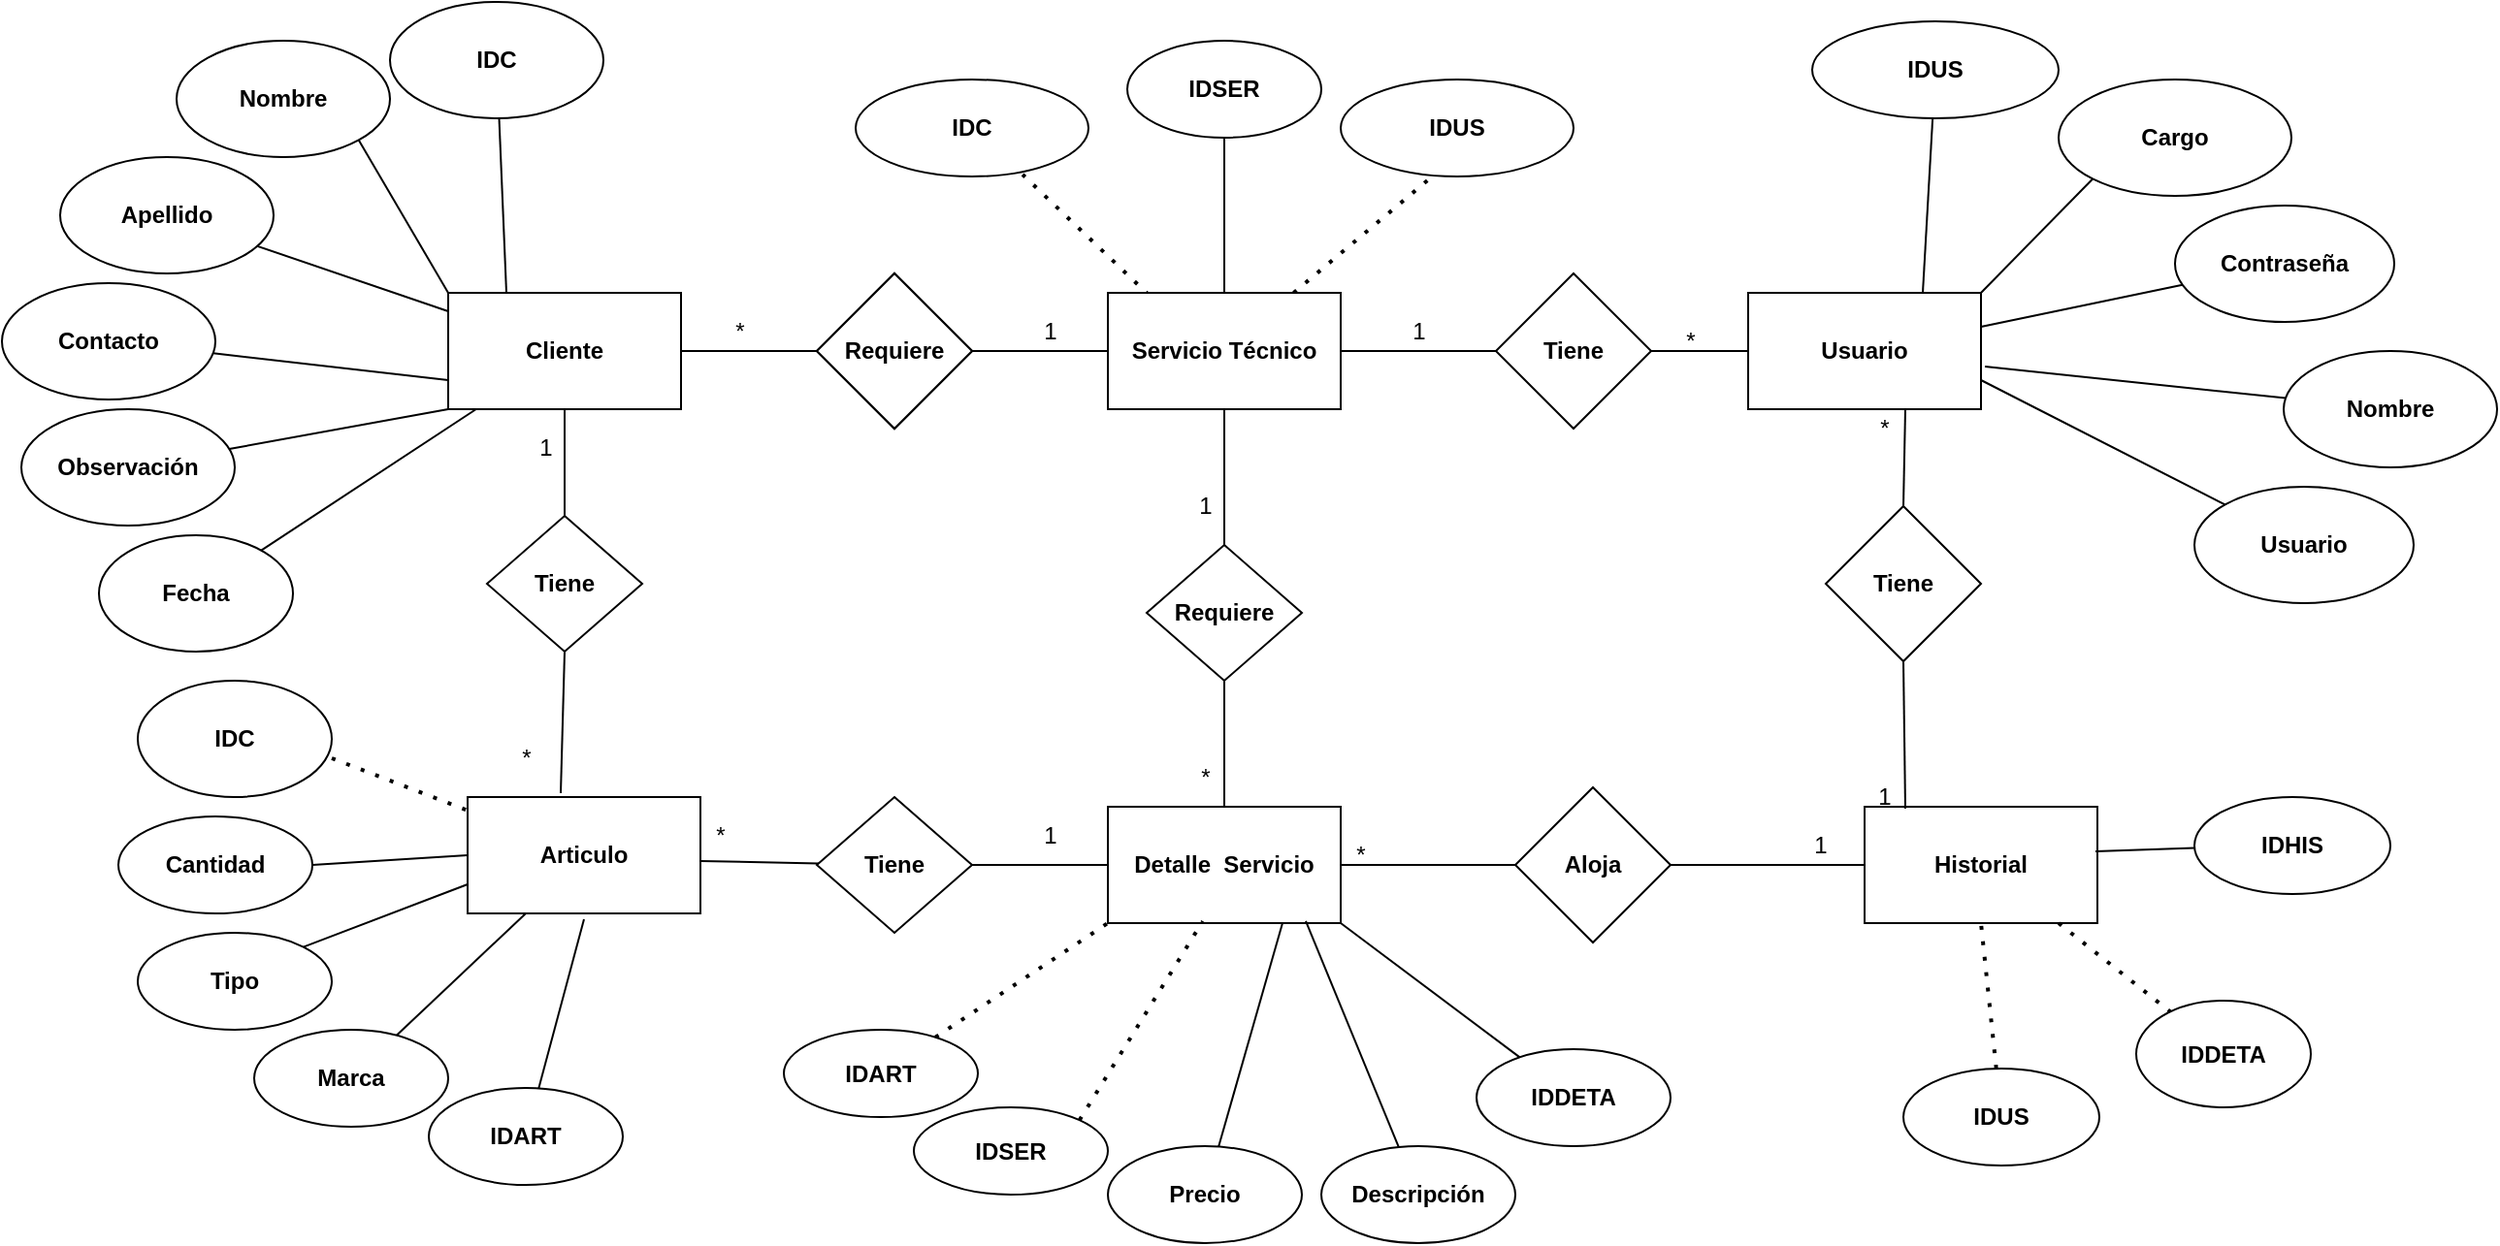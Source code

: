 <mxfile version="14.8.0" type="device"><diagram id="C5RBs43oDa-KdzZeNtuy" name="Page-1"><mxGraphModel dx="1342" dy="614" grid="1" gridSize="10" guides="1" tooltips="1" connect="1" arrows="1" fold="1" page="1" pageScale="1" pageWidth="827" pageHeight="1169" math="0" shadow="0"><root><mxCell id="WIyWlLk6GJQsqaUBKTNV-0"/><mxCell id="WIyWlLk6GJQsqaUBKTNV-1" parent="WIyWlLk6GJQsqaUBKTNV-0"/><mxCell id="Lwi3ymuJ49g7EIlyLAT9-0" value="Cliente" style="rounded=0;whiteSpace=wrap;html=1;" parent="WIyWlLk6GJQsqaUBKTNV-1" vertex="1"><mxGeometry x="240" y="180" width="120" height="60" as="geometry"/></mxCell><mxCell id="Lwi3ymuJ49g7EIlyLAT9-7" value="" style="endArrow=none;html=1;entryX=0.25;entryY=0;entryDx=0;entryDy=0;" parent="WIyWlLk6GJQsqaUBKTNV-1" source="V9y55X_DI5yOa3vr8MES-7" target="V9y55X_DI5yOa3vr8MES-12" edge="1"><mxGeometry width="50" height="50" relative="1" as="geometry"><mxPoint x="233.891" y="101.213" as="sourcePoint"/><mxPoint x="340" y="100" as="targetPoint"/></mxGeometry></mxCell><mxCell id="Lwi3ymuJ49g7EIlyLAT9-8" value="" style="endArrow=none;html=1;entryX=1;entryY=1;entryDx=0;entryDy=0;exitX=0;exitY=0;exitDx=0;exitDy=0;" parent="WIyWlLk6GJQsqaUBKTNV-1" source="V9y55X_DI5yOa3vr8MES-12" target="V9y55X_DI5yOa3vr8MES-8" edge="1"><mxGeometry width="50" height="50" relative="1" as="geometry"><mxPoint x="180" y="230" as="sourcePoint"/><mxPoint x="173.891" y="161.213" as="targetPoint"/></mxGeometry></mxCell><mxCell id="Lwi3ymuJ49g7EIlyLAT9-10" value="" style="endArrow=none;html=1;" parent="WIyWlLk6GJQsqaUBKTNV-1" source="V9y55X_DI5yOa3vr8MES-9" target="Lwi3ymuJ49g7EIlyLAT9-0" edge="1"><mxGeometry width="50" height="50" relative="1" as="geometry"><mxPoint x="180" y="210" as="sourcePoint"/><mxPoint x="370" y="130" as="targetPoint"/></mxGeometry></mxCell><mxCell id="Lwi3ymuJ49g7EIlyLAT9-11" value="" style="endArrow=none;html=1;entryX=0;entryY=1;entryDx=0;entryDy=0;" parent="WIyWlLk6GJQsqaUBKTNV-1" source="V9y55X_DI5yOa3vr8MES-11" target="V9y55X_DI5yOa3vr8MES-12" edge="1"><mxGeometry width="50" height="50" relative="1" as="geometry"><mxPoint x="243.891" y="318.787" as="sourcePoint"/><mxPoint x="300" y="250" as="targetPoint"/></mxGeometry></mxCell><mxCell id="Lwi3ymuJ49g7EIlyLAT9-12" value="Requiere" style="rhombus;whiteSpace=wrap;html=1;" parent="WIyWlLk6GJQsqaUBKTNV-1" vertex="1"><mxGeometry x="430" y="170" width="80" height="80" as="geometry"/></mxCell><mxCell id="Lwi3ymuJ49g7EIlyLAT9-13" value="" style="endArrow=none;html=1;" parent="WIyWlLk6GJQsqaUBKTNV-1" source="Lwi3ymuJ49g7EIlyLAT9-0" edge="1"><mxGeometry width="50" height="50" relative="1" as="geometry"><mxPoint x="360" y="260" as="sourcePoint"/><mxPoint x="430.711" y="210" as="targetPoint"/></mxGeometry></mxCell><mxCell id="Lwi3ymuJ49g7EIlyLAT9-15" value="" style="endArrow=none;html=1;exitX=1;exitY=0.5;exitDx=0;exitDy=0;entryX=0;entryY=0.5;entryDx=0;entryDy=0;" parent="WIyWlLk6GJQsqaUBKTNV-1" source="Lwi3ymuJ49g7EIlyLAT9-12" edge="1"><mxGeometry width="50" height="50" relative="1" as="geometry"><mxPoint x="540" y="240" as="sourcePoint"/><mxPoint x="600" y="210" as="targetPoint"/></mxGeometry></mxCell><mxCell id="Lwi3ymuJ49g7EIlyLAT9-23" value="&lt;b&gt;Usuario&lt;/b&gt;" style="ellipse;whiteSpace=wrap;html=1;" parent="WIyWlLk6GJQsqaUBKTNV-1" vertex="1"><mxGeometry x="1140" y="280" width="113" height="60" as="geometry"/></mxCell><mxCell id="Lwi3ymuJ49g7EIlyLAT9-24" value="&lt;b&gt;Contraseña&lt;/b&gt;" style="ellipse;whiteSpace=wrap;html=1;" parent="WIyWlLk6GJQsqaUBKTNV-1" vertex="1"><mxGeometry x="1130" y="135" width="113" height="60" as="geometry"/></mxCell><mxCell id="Lwi3ymuJ49g7EIlyLAT9-28" value="" style="endArrow=none;html=1;exitX=1;exitY=0.75;exitDx=0;exitDy=0;" parent="WIyWlLk6GJQsqaUBKTNV-1" source="RcRcTsL39VxkTVRTur2M-31" target="Lwi3ymuJ49g7EIlyLAT9-23" edge="1"><mxGeometry width="50" height="50" relative="1" as="geometry"><mxPoint x="1040" y="230" as="sourcePoint"/><mxPoint x="788.5" y="160" as="targetPoint"/></mxGeometry></mxCell><mxCell id="Lwi3ymuJ49g7EIlyLAT9-30" value="" style="endArrow=none;html=1;" parent="WIyWlLk6GJQsqaUBKTNV-1" source="Lwi3ymuJ49g7EIlyLAT9-24" target="RcRcTsL39VxkTVRTur2M-31" edge="1"><mxGeometry width="50" height="50" relative="1" as="geometry"><mxPoint x="690" y="370" as="sourcePoint"/><mxPoint x="300" y="400" as="targetPoint"/></mxGeometry></mxCell><mxCell id="Lwi3ymuJ49g7EIlyLAT9-34" value="*" style="text;html=1;align=center;verticalAlign=middle;resizable=0;points=[];autosize=1;strokeColor=none;" parent="WIyWlLk6GJQsqaUBKTNV-1" vertex="1"><mxGeometry x="380" y="190" width="20" height="20" as="geometry"/></mxCell><mxCell id="RcRcTsL39VxkTVRTur2M-1" value="Servicio Técnico" style="rounded=0;whiteSpace=wrap;html=1;" parent="WIyWlLk6GJQsqaUBKTNV-1" vertex="1"><mxGeometry x="580" y="180" width="120" height="60" as="geometry"/></mxCell><mxCell id="RcRcTsL39VxkTVRTur2M-7" style="edgeStyle=orthogonalEdgeStyle;rounded=0;orthogonalLoop=1;jettySize=auto;html=1;exitX=0.5;exitY=1;exitDx=0;exitDy=0;" parent="WIyWlLk6GJQsqaUBKTNV-1" edge="1"><mxGeometry relative="1" as="geometry"><mxPoint x="610" y="410" as="sourcePoint"/><mxPoint x="610" y="410" as="targetPoint"/></mxGeometry></mxCell><mxCell id="RcRcTsL39VxkTVRTur2M-31" value="&lt;b&gt;Usuario&lt;/b&gt;" style="rounded=0;whiteSpace=wrap;html=1;" parent="WIyWlLk6GJQsqaUBKTNV-1" vertex="1"><mxGeometry x="910" y="180" width="120" height="60" as="geometry"/></mxCell><mxCell id="RcRcTsL39VxkTVRTur2M-33" value="&lt;b&gt;Tiene&lt;/b&gt;" style="rhombus;whiteSpace=wrap;html=1;" parent="WIyWlLk6GJQsqaUBKTNV-1" vertex="1"><mxGeometry x="780" y="170" width="80" height="80" as="geometry"/></mxCell><mxCell id="RcRcTsL39VxkTVRTur2M-34" value="" style="endArrow=none;html=1;exitX=0;exitY=0.5;exitDx=0;exitDy=0;entryX=1;entryY=0.5;entryDx=0;entryDy=0;" parent="WIyWlLk6GJQsqaUBKTNV-1" source="RcRcTsL39VxkTVRTur2M-31" target="RcRcTsL39VxkTVRTur2M-33" edge="1"><mxGeometry width="50" height="50" relative="1" as="geometry"><mxPoint x="920" y="220" as="sourcePoint"/><mxPoint x="870" y="220" as="targetPoint"/></mxGeometry></mxCell><mxCell id="RcRcTsL39VxkTVRTur2M-35" value="" style="endArrow=none;html=1;entryX=1;entryY=0.5;entryDx=0;entryDy=0;exitX=0;exitY=0.5;exitDx=0;exitDy=0;" parent="WIyWlLk6GJQsqaUBKTNV-1" source="RcRcTsL39VxkTVRTur2M-33" target="RcRcTsL39VxkTVRTur2M-1" edge="1"><mxGeometry width="50" height="50" relative="1" as="geometry"><mxPoint x="440" y="570" as="sourcePoint"/><mxPoint x="510.711" y="520" as="targetPoint"/></mxGeometry></mxCell><mxCell id="RcRcTsL39VxkTVRTur2M-44" value="&lt;b&gt;IDUS&lt;/b&gt;" style="ellipse;whiteSpace=wrap;html=1;" parent="WIyWlLk6GJQsqaUBKTNV-1" vertex="1"><mxGeometry x="943" y="40" width="127" height="50" as="geometry"/></mxCell><mxCell id="RcRcTsL39VxkTVRTur2M-45" value="" style="endArrow=none;html=1;entryX=0.75;entryY=0;entryDx=0;entryDy=0;" parent="WIyWlLk6GJQsqaUBKTNV-1" source="RcRcTsL39VxkTVRTur2M-44" target="RcRcTsL39VxkTVRTur2M-31" edge="1"><mxGeometry width="50" height="50" relative="1" as="geometry"><mxPoint x="220" y="460" as="sourcePoint"/><mxPoint x="270" y="410" as="targetPoint"/></mxGeometry></mxCell><mxCell id="6hd7PA3h90OS0wrw0Ood-13" value="&lt;b&gt;Nombre&lt;/b&gt;" style="ellipse;whiteSpace=wrap;html=1;" parent="WIyWlLk6GJQsqaUBKTNV-1" vertex="1"><mxGeometry x="1186" y="210" width="110" height="60" as="geometry"/></mxCell><mxCell id="6hd7PA3h90OS0wrw0Ood-15" value="" style="endArrow=none;html=1;entryX=1.017;entryY=0.633;entryDx=0;entryDy=0;entryPerimeter=0;" parent="WIyWlLk6GJQsqaUBKTNV-1" source="6hd7PA3h90OS0wrw0Ood-13" target="RcRcTsL39VxkTVRTur2M-31" edge="1"><mxGeometry width="50" height="50" relative="1" as="geometry"><mxPoint x="780" y="580" as="sourcePoint"/><mxPoint x="1020" y="239" as="targetPoint"/></mxGeometry></mxCell><mxCell id="6hd7PA3h90OS0wrw0Ood-20" value="*" style="text;html=1;align=center;verticalAlign=middle;resizable=0;points=[];autosize=1;strokeColor=none;" parent="WIyWlLk6GJQsqaUBKTNV-1" vertex="1"><mxGeometry x="870" y="195" width="20" height="20" as="geometry"/></mxCell><mxCell id="6hd7PA3h90OS0wrw0Ood-21" value="1" style="text;html=1;align=center;verticalAlign=middle;resizable=0;points=[];autosize=1;strokeColor=none;" parent="WIyWlLk6GJQsqaUBKTNV-1" vertex="1"><mxGeometry x="730" y="190" width="20" height="20" as="geometry"/></mxCell><mxCell id="6hd7PA3h90OS0wrw0Ood-31" value="&lt;b&gt;Cargo&lt;/b&gt;" style="ellipse;whiteSpace=wrap;html=1;" parent="WIyWlLk6GJQsqaUBKTNV-1" vertex="1"><mxGeometry x="1070" y="70" width="120" height="60" as="geometry"/></mxCell><mxCell id="6hd7PA3h90OS0wrw0Ood-32" value="" style="endArrow=none;html=1;entryX=1;entryY=0;entryDx=0;entryDy=0;exitX=0;exitY=1;exitDx=0;exitDy=0;" parent="WIyWlLk6GJQsqaUBKTNV-1" source="6hd7PA3h90OS0wrw0Ood-31" target="RcRcTsL39VxkTVRTur2M-31" edge="1"><mxGeometry width="50" height="50" relative="1" as="geometry"><mxPoint x="1080" y="140" as="sourcePoint"/><mxPoint x="606" y="563" as="targetPoint"/></mxGeometry></mxCell><mxCell id="6hd7PA3h90OS0wrw0Ood-34" value="1" style="text;html=1;align=center;verticalAlign=middle;resizable=0;points=[];autosize=1;strokeColor=none;" parent="WIyWlLk6GJQsqaUBKTNV-1" vertex="1"><mxGeometry x="540" y="190" width="20" height="20" as="geometry"/></mxCell><mxCell id="6hd7PA3h90OS0wrw0Ood-37" value="" style="endArrow=none;dashed=1;html=1;dashPattern=1 3;strokeWidth=2;exitX=0.175;exitY=0.017;exitDx=0;exitDy=0;exitPerimeter=0;entryX=0.717;entryY=0.98;entryDx=0;entryDy=0;entryPerimeter=0;" parent="WIyWlLk6GJQsqaUBKTNV-1" source="V9y55X_DI5yOa3vr8MES-15" target="V9y55X_DI5yOa3vr8MES-16" edge="1"><mxGeometry width="50" height="50" relative="1" as="geometry"><mxPoint x="750" y="190" as="sourcePoint"/><mxPoint x="640" y="130" as="targetPoint"/></mxGeometry></mxCell><mxCell id="6hd7PA3h90OS0wrw0Ood-38" value="" style="endArrow=none;dashed=1;html=1;dashPattern=1 3;strokeWidth=2;entryX=0.383;entryY=1.02;entryDx=0;entryDy=0;entryPerimeter=0;" parent="WIyWlLk6GJQsqaUBKTNV-1" source="RcRcTsL39VxkTVRTur2M-1" target="V9y55X_DI5yOa3vr8MES-14" edge="1"><mxGeometry width="50" height="50" relative="1" as="geometry"><mxPoint x="780" y="280" as="sourcePoint"/><mxPoint x="640" y="290" as="targetPoint"/></mxGeometry></mxCell><mxCell id="V9y55X_DI5yOa3vr8MES-5" value="Cliente" style="rounded=0;whiteSpace=wrap;html=1;" parent="WIyWlLk6GJQsqaUBKTNV-1" vertex="1"><mxGeometry x="240" y="180" width="120" height="60" as="geometry"/></mxCell><mxCell id="V9y55X_DI5yOa3vr8MES-6" value="Requiere" style="rhombus;whiteSpace=wrap;html=1;" parent="WIyWlLk6GJQsqaUBKTNV-1" vertex="1"><mxGeometry x="430" y="170" width="80" height="80" as="geometry"/></mxCell><mxCell id="V9y55X_DI5yOa3vr8MES-7" value="&lt;b&gt;IDC&lt;/b&gt;" style="ellipse;whiteSpace=wrap;html=1;" parent="WIyWlLk6GJQsqaUBKTNV-1" vertex="1"><mxGeometry x="210" y="30" width="110" height="60" as="geometry"/></mxCell><mxCell id="V9y55X_DI5yOa3vr8MES-8" value="&lt;b&gt;Nombre&lt;/b&gt;" style="ellipse;whiteSpace=wrap;html=1;" parent="WIyWlLk6GJQsqaUBKTNV-1" vertex="1"><mxGeometry x="100" y="50" width="110" height="60" as="geometry"/></mxCell><mxCell id="V9y55X_DI5yOa3vr8MES-9" value="&lt;b&gt;Apellido&lt;/b&gt;" style="ellipse;whiteSpace=wrap;html=1;" parent="WIyWlLk6GJQsqaUBKTNV-1" vertex="1"><mxGeometry x="40" y="110" width="110" height="60" as="geometry"/></mxCell><mxCell id="V9y55X_DI5yOa3vr8MES-10" value="&lt;b&gt;Contacto&lt;/b&gt;" style="ellipse;whiteSpace=wrap;html=1;" parent="WIyWlLk6GJQsqaUBKTNV-1" vertex="1"><mxGeometry x="10" y="175" width="110" height="60" as="geometry"/></mxCell><mxCell id="V9y55X_DI5yOa3vr8MES-11" value="&lt;b&gt;Observación&lt;/b&gt;" style="ellipse;whiteSpace=wrap;html=1;" parent="WIyWlLk6GJQsqaUBKTNV-1" vertex="1"><mxGeometry x="20" y="240" width="110" height="60" as="geometry"/></mxCell><mxCell id="V9y55X_DI5yOa3vr8MES-12" value="&lt;b&gt;Cliente&lt;/b&gt;" style="rounded=0;whiteSpace=wrap;html=1;" parent="WIyWlLk6GJQsqaUBKTNV-1" vertex="1"><mxGeometry x="240" y="180" width="120" height="60" as="geometry"/></mxCell><mxCell id="V9y55X_DI5yOa3vr8MES-13" value="&lt;b&gt;Requiere&lt;/b&gt;" style="rhombus;whiteSpace=wrap;html=1;" parent="WIyWlLk6GJQsqaUBKTNV-1" vertex="1"><mxGeometry x="430" y="170" width="80" height="80" as="geometry"/></mxCell><mxCell id="V9y55X_DI5yOa3vr8MES-14" value="&lt;b&gt;IDUS&lt;/b&gt;" style="ellipse;whiteSpace=wrap;html=1;" parent="WIyWlLk6GJQsqaUBKTNV-1" vertex="1"><mxGeometry x="700" y="70" width="120" height="50" as="geometry"/></mxCell><mxCell id="V9y55X_DI5yOa3vr8MES-15" value="&lt;b&gt;Servicio Técnico&lt;/b&gt;" style="rounded=0;whiteSpace=wrap;html=1;" parent="WIyWlLk6GJQsqaUBKTNV-1" vertex="1"><mxGeometry x="580" y="180" width="120" height="60" as="geometry"/></mxCell><mxCell id="V9y55X_DI5yOa3vr8MES-16" value="&lt;b&gt;IDC&lt;/b&gt;" style="ellipse;whiteSpace=wrap;html=1;" parent="WIyWlLk6GJQsqaUBKTNV-1" vertex="1"><mxGeometry x="450" y="70" width="120" height="50" as="geometry"/></mxCell><mxCell id="ZlZtw7_ZzZ7aVpJhSjeL-0" value="&lt;b&gt;Articulo&lt;/b&gt;" style="rounded=0;whiteSpace=wrap;html=1;" vertex="1" parent="WIyWlLk6GJQsqaUBKTNV-1"><mxGeometry x="250" y="440" width="120" height="60" as="geometry"/></mxCell><mxCell id="ZlZtw7_ZzZ7aVpJhSjeL-2" value="&lt;b&gt;Tipo&lt;/b&gt;" style="ellipse;whiteSpace=wrap;html=1;" vertex="1" parent="WIyWlLk6GJQsqaUBKTNV-1"><mxGeometry x="80" y="510" width="100" height="50" as="geometry"/></mxCell><mxCell id="ZlZtw7_ZzZ7aVpJhSjeL-3" value="&lt;b&gt;Cantidad&lt;/b&gt;" style="ellipse;whiteSpace=wrap;html=1;" vertex="1" parent="WIyWlLk6GJQsqaUBKTNV-1"><mxGeometry x="70" y="450" width="100" height="50" as="geometry"/></mxCell><mxCell id="ZlZtw7_ZzZ7aVpJhSjeL-4" value="&lt;b&gt;Marca&lt;/b&gt;" style="ellipse;whiteSpace=wrap;html=1;" vertex="1" parent="WIyWlLk6GJQsqaUBKTNV-1"><mxGeometry x="140" y="560" width="100" height="50" as="geometry"/></mxCell><mxCell id="ZlZtw7_ZzZ7aVpJhSjeL-5" value="&lt;b&gt;IDART&lt;/b&gt;" style="ellipse;whiteSpace=wrap;html=1;" vertex="1" parent="WIyWlLk6GJQsqaUBKTNV-1"><mxGeometry x="230" y="590" width="100" height="50" as="geometry"/></mxCell><mxCell id="ZlZtw7_ZzZ7aVpJhSjeL-6" value="" style="endArrow=none;html=1;entryX=0;entryY=0.75;entryDx=0;entryDy=0;" edge="1" parent="WIyWlLk6GJQsqaUBKTNV-1" source="V9y55X_DI5yOa3vr8MES-10" target="V9y55X_DI5yOa3vr8MES-12"><mxGeometry width="50" height="50" relative="1" as="geometry"><mxPoint x="170" y="280" as="sourcePoint"/><mxPoint x="220" y="230" as="targetPoint"/></mxGeometry></mxCell><mxCell id="ZlZtw7_ZzZ7aVpJhSjeL-7" value="" style="endArrow=none;html=1;" edge="1" parent="WIyWlLk6GJQsqaUBKTNV-1" source="ZlZtw7_ZzZ7aVpJhSjeL-5"><mxGeometry width="50" height="50" relative="1" as="geometry"><mxPoint x="320" y="550" as="sourcePoint"/><mxPoint x="310" y="503" as="targetPoint"/></mxGeometry></mxCell><mxCell id="ZlZtw7_ZzZ7aVpJhSjeL-8" value="" style="endArrow=none;html=1;entryX=0.25;entryY=1;entryDx=0;entryDy=0;" edge="1" parent="WIyWlLk6GJQsqaUBKTNV-1" source="ZlZtw7_ZzZ7aVpJhSjeL-4" target="ZlZtw7_ZzZ7aVpJhSjeL-0"><mxGeometry width="50" height="50" relative="1" as="geometry"><mxPoint x="350" y="560" as="sourcePoint"/><mxPoint x="370" y="470" as="targetPoint"/></mxGeometry></mxCell><mxCell id="ZlZtw7_ZzZ7aVpJhSjeL-9" value="" style="endArrow=none;html=1;exitX=1;exitY=0;exitDx=0;exitDy=0;entryX=0;entryY=0.75;entryDx=0;entryDy=0;" edge="1" parent="WIyWlLk6GJQsqaUBKTNV-1" source="ZlZtw7_ZzZ7aVpJhSjeL-2" target="ZlZtw7_ZzZ7aVpJhSjeL-0"><mxGeometry width="50" height="50" relative="1" as="geometry"><mxPoint x="340" y="570" as="sourcePoint"/><mxPoint x="390" y="520" as="targetPoint"/></mxGeometry></mxCell><mxCell id="ZlZtw7_ZzZ7aVpJhSjeL-10" value="" style="endArrow=none;html=1;entryX=0;entryY=0.5;entryDx=0;entryDy=0;exitX=1;exitY=0.5;exitDx=0;exitDy=0;" edge="1" parent="WIyWlLk6GJQsqaUBKTNV-1" source="ZlZtw7_ZzZ7aVpJhSjeL-3" target="ZlZtw7_ZzZ7aVpJhSjeL-0"><mxGeometry width="50" height="50" relative="1" as="geometry"><mxPoint x="280" y="570" as="sourcePoint"/><mxPoint x="330" y="520" as="targetPoint"/></mxGeometry></mxCell><mxCell id="ZlZtw7_ZzZ7aVpJhSjeL-11" value="&lt;b&gt;Tiene&lt;/b&gt;" style="rhombus;whiteSpace=wrap;html=1;" vertex="1" parent="WIyWlLk6GJQsqaUBKTNV-1"><mxGeometry x="260" y="295" width="80" height="70" as="geometry"/></mxCell><mxCell id="ZlZtw7_ZzZ7aVpJhSjeL-12" value="" style="endArrow=none;html=1;exitX=0.5;exitY=0;exitDx=0;exitDy=0;entryX=0.5;entryY=1;entryDx=0;entryDy=0;" edge="1" parent="WIyWlLk6GJQsqaUBKTNV-1" source="ZlZtw7_ZzZ7aVpJhSjeL-11" target="V9y55X_DI5yOa3vr8MES-12"><mxGeometry width="50" height="50" relative="1" as="geometry"><mxPoint x="340" y="320" as="sourcePoint"/><mxPoint x="390" y="270" as="targetPoint"/></mxGeometry></mxCell><mxCell id="ZlZtw7_ZzZ7aVpJhSjeL-13" value="" style="endArrow=none;html=1;entryX=0.5;entryY=1;entryDx=0;entryDy=0;exitX=0.4;exitY=-0.033;exitDx=0;exitDy=0;exitPerimeter=0;" edge="1" parent="WIyWlLk6GJQsqaUBKTNV-1" source="ZlZtw7_ZzZ7aVpJhSjeL-0" target="ZlZtw7_ZzZ7aVpJhSjeL-11"><mxGeometry width="50" height="50" relative="1" as="geometry"><mxPoint x="290" y="440" as="sourcePoint"/><mxPoint x="340" y="390" as="targetPoint"/></mxGeometry></mxCell><mxCell id="ZlZtw7_ZzZ7aVpJhSjeL-15" value="&lt;b&gt;Detalle&amp;nbsp; Servicio&lt;/b&gt;" style="rounded=0;whiteSpace=wrap;html=1;" vertex="1" parent="WIyWlLk6GJQsqaUBKTNV-1"><mxGeometry x="580" y="445" width="120" height="60" as="geometry"/></mxCell><mxCell id="ZlZtw7_ZzZ7aVpJhSjeL-16" value="&lt;b&gt;Requiere&lt;/b&gt;" style="rhombus;whiteSpace=wrap;html=1;" vertex="1" parent="WIyWlLk6GJQsqaUBKTNV-1"><mxGeometry x="600" y="310" width="80" height="70" as="geometry"/></mxCell><mxCell id="ZlZtw7_ZzZ7aVpJhSjeL-17" value="1" style="text;html=1;align=center;verticalAlign=middle;resizable=0;points=[];autosize=1;strokeColor=none;" vertex="1" parent="WIyWlLk6GJQsqaUBKTNV-1"><mxGeometry x="280" y="250" width="20" height="20" as="geometry"/></mxCell><mxCell id="ZlZtw7_ZzZ7aVpJhSjeL-18" value="*" style="text;html=1;align=center;verticalAlign=middle;resizable=0;points=[];autosize=1;strokeColor=none;" vertex="1" parent="WIyWlLk6GJQsqaUBKTNV-1"><mxGeometry x="270" y="410" width="20" height="20" as="geometry"/></mxCell><mxCell id="ZlZtw7_ZzZ7aVpJhSjeL-19" value="&lt;b&gt;IDC&lt;/b&gt;" style="ellipse;whiteSpace=wrap;html=1;" vertex="1" parent="WIyWlLk6GJQsqaUBKTNV-1"><mxGeometry x="80" y="380" width="100" height="60" as="geometry"/></mxCell><mxCell id="ZlZtw7_ZzZ7aVpJhSjeL-21" value="" style="endArrow=none;dashed=1;html=1;dashPattern=1 3;strokeWidth=2;" edge="1" parent="WIyWlLk6GJQsqaUBKTNV-1" target="ZlZtw7_ZzZ7aVpJhSjeL-0"><mxGeometry width="50" height="50" relative="1" as="geometry"><mxPoint x="180" y="420" as="sourcePoint"/><mxPoint x="230" y="480" as="targetPoint"/></mxGeometry></mxCell><mxCell id="ZlZtw7_ZzZ7aVpJhSjeL-23" value="" style="endArrow=none;html=1;entryX=0.5;entryY=1;entryDx=0;entryDy=0;" edge="1" parent="WIyWlLk6GJQsqaUBKTNV-1" source="ZlZtw7_ZzZ7aVpJhSjeL-16" target="V9y55X_DI5yOa3vr8MES-15"><mxGeometry width="50" height="50" relative="1" as="geometry"><mxPoint x="610" y="330" as="sourcePoint"/><mxPoint x="653" y="244" as="targetPoint"/></mxGeometry></mxCell><mxCell id="ZlZtw7_ZzZ7aVpJhSjeL-24" value="" style="endArrow=none;html=1;entryX=0.5;entryY=1;entryDx=0;entryDy=0;exitX=0.5;exitY=0;exitDx=0;exitDy=0;" edge="1" parent="WIyWlLk6GJQsqaUBKTNV-1" source="ZlZtw7_ZzZ7aVpJhSjeL-15" target="ZlZtw7_ZzZ7aVpJhSjeL-16"><mxGeometry width="50" height="50" relative="1" as="geometry"><mxPoint x="640" y="431" as="sourcePoint"/><mxPoint x="660" y="390" as="targetPoint"/></mxGeometry></mxCell><mxCell id="ZlZtw7_ZzZ7aVpJhSjeL-26" value="&lt;b&gt;IDDETA&lt;/b&gt;" style="ellipse;whiteSpace=wrap;html=1;" vertex="1" parent="WIyWlLk6GJQsqaUBKTNV-1"><mxGeometry x="770" y="570" width="100" height="50" as="geometry"/></mxCell><mxCell id="ZlZtw7_ZzZ7aVpJhSjeL-27" value="&lt;b&gt;Descripción&lt;/b&gt;" style="ellipse;whiteSpace=wrap;html=1;" vertex="1" parent="WIyWlLk6GJQsqaUBKTNV-1"><mxGeometry x="690" y="620" width="100" height="50" as="geometry"/></mxCell><mxCell id="ZlZtw7_ZzZ7aVpJhSjeL-28" value="" style="endArrow=none;html=1;" edge="1" parent="WIyWlLk6GJQsqaUBKTNV-1" target="ZlZtw7_ZzZ7aVpJhSjeL-26"><mxGeometry width="50" height="50" relative="1" as="geometry"><mxPoint x="700" y="505" as="sourcePoint"/><mxPoint x="750" y="410" as="targetPoint"/></mxGeometry></mxCell><mxCell id="ZlZtw7_ZzZ7aVpJhSjeL-29" value="&lt;b&gt;Tiene&lt;/b&gt;" style="rhombus;whiteSpace=wrap;html=1;" vertex="1" parent="WIyWlLk6GJQsqaUBKTNV-1"><mxGeometry x="430" y="440" width="80" height="70" as="geometry"/></mxCell><mxCell id="ZlZtw7_ZzZ7aVpJhSjeL-31" value="" style="endArrow=none;html=1;exitX=0.85;exitY=0.983;exitDx=0;exitDy=0;exitPerimeter=0;" edge="1" parent="WIyWlLk6GJQsqaUBKTNV-1" source="ZlZtw7_ZzZ7aVpJhSjeL-15" target="ZlZtw7_ZzZ7aVpJhSjeL-27"><mxGeometry width="50" height="50" relative="1" as="geometry"><mxPoint x="700" y="507" as="sourcePoint"/><mxPoint x="750" y="480" as="targetPoint"/></mxGeometry></mxCell><mxCell id="ZlZtw7_ZzZ7aVpJhSjeL-33" value="" style="endArrow=none;html=1;" edge="1" parent="WIyWlLk6GJQsqaUBKTNV-1" target="ZlZtw7_ZzZ7aVpJhSjeL-29"><mxGeometry width="50" height="50" relative="1" as="geometry"><mxPoint x="370" y="473" as="sourcePoint"/><mxPoint x="430" y="440" as="targetPoint"/></mxGeometry></mxCell><mxCell id="ZlZtw7_ZzZ7aVpJhSjeL-34" value="" style="endArrow=none;html=1;entryX=0;entryY=0.5;entryDx=0;entryDy=0;" edge="1" parent="WIyWlLk6GJQsqaUBKTNV-1" target="ZlZtw7_ZzZ7aVpJhSjeL-15"><mxGeometry width="50" height="50" relative="1" as="geometry"><mxPoint x="510" y="475" as="sourcePoint"/><mxPoint x="560" y="500" as="targetPoint"/></mxGeometry></mxCell><mxCell id="ZlZtw7_ZzZ7aVpJhSjeL-35" value="&lt;b&gt;IDSER&lt;/b&gt;" style="ellipse;whiteSpace=wrap;html=1;" vertex="1" parent="WIyWlLk6GJQsqaUBKTNV-1"><mxGeometry x="590" y="50" width="100" height="50" as="geometry"/></mxCell><mxCell id="ZlZtw7_ZzZ7aVpJhSjeL-36" value="" style="endArrow=none;html=1;exitX=0.5;exitY=0;exitDx=0;exitDy=0;" edge="1" parent="WIyWlLk6GJQsqaUBKTNV-1" source="V9y55X_DI5yOa3vr8MES-15" target="ZlZtw7_ZzZ7aVpJhSjeL-35"><mxGeometry width="50" height="50" relative="1" as="geometry"><mxPoint x="620" y="180" as="sourcePoint"/><mxPoint x="670" y="130" as="targetPoint"/></mxGeometry></mxCell><mxCell id="ZlZtw7_ZzZ7aVpJhSjeL-39" value="1" style="text;html=1;align=center;verticalAlign=middle;resizable=0;points=[];autosize=1;strokeColor=none;" vertex="1" parent="WIyWlLk6GJQsqaUBKTNV-1"><mxGeometry x="620" y="280" width="20" height="20" as="geometry"/></mxCell><mxCell id="ZlZtw7_ZzZ7aVpJhSjeL-40" value="*" style="text;html=1;align=center;verticalAlign=middle;resizable=0;points=[];autosize=1;strokeColor=none;" vertex="1" parent="WIyWlLk6GJQsqaUBKTNV-1"><mxGeometry x="620" y="420" width="20" height="20" as="geometry"/></mxCell><mxCell id="ZlZtw7_ZzZ7aVpJhSjeL-41" value="&lt;b&gt;Precio&lt;/b&gt;" style="ellipse;whiteSpace=wrap;html=1;" vertex="1" parent="WIyWlLk6GJQsqaUBKTNV-1"><mxGeometry x="580" y="620" width="100" height="50" as="geometry"/></mxCell><mxCell id="ZlZtw7_ZzZ7aVpJhSjeL-42" value="" style="endArrow=none;html=1;entryX=0.75;entryY=1;entryDx=0;entryDy=0;" edge="1" parent="WIyWlLk6GJQsqaUBKTNV-1" source="ZlZtw7_ZzZ7aVpJhSjeL-41" target="ZlZtw7_ZzZ7aVpJhSjeL-15"><mxGeometry width="50" height="50" relative="1" as="geometry"><mxPoint x="660" y="580" as="sourcePoint"/><mxPoint x="680" y="500" as="targetPoint"/></mxGeometry></mxCell><mxCell id="ZlZtw7_ZzZ7aVpJhSjeL-44" value="&lt;b&gt;Fecha&lt;/b&gt;" style="ellipse;whiteSpace=wrap;html=1;" vertex="1" parent="WIyWlLk6GJQsqaUBKTNV-1"><mxGeometry x="60" y="305" width="100" height="60" as="geometry"/></mxCell><mxCell id="ZlZtw7_ZzZ7aVpJhSjeL-45" value="" style="endArrow=none;html=1;" edge="1" parent="WIyWlLk6GJQsqaUBKTNV-1" source="ZlZtw7_ZzZ7aVpJhSjeL-44" target="V9y55X_DI5yOa3vr8MES-12"><mxGeometry width="50" height="50" relative="1" as="geometry"><mxPoint x="190" y="340" as="sourcePoint"/><mxPoint x="240" y="290" as="targetPoint"/></mxGeometry></mxCell><mxCell id="ZlZtw7_ZzZ7aVpJhSjeL-47" value="" style="endArrow=none;dashed=1;html=1;dashPattern=1 3;strokeWidth=2;entryX=0.408;entryY=0.983;entryDx=0;entryDy=0;entryPerimeter=0;exitX=1;exitY=0;exitDx=0;exitDy=0;" edge="1" parent="WIyWlLk6GJQsqaUBKTNV-1" source="ZlZtw7_ZzZ7aVpJhSjeL-48" target="ZlZtw7_ZzZ7aVpJhSjeL-15"><mxGeometry width="50" height="50" relative="1" as="geometry"><mxPoint x="650" y="560" as="sourcePoint"/><mxPoint x="650" y="530" as="targetPoint"/></mxGeometry></mxCell><mxCell id="ZlZtw7_ZzZ7aVpJhSjeL-48" value="&lt;b&gt;IDSER&lt;/b&gt;" style="ellipse;whiteSpace=wrap;html=1;" vertex="1" parent="WIyWlLk6GJQsqaUBKTNV-1"><mxGeometry x="480" y="600" width="100" height="45" as="geometry"/></mxCell><mxCell id="ZlZtw7_ZzZ7aVpJhSjeL-49" value="" style="endArrow=none;dashed=1;html=1;dashPattern=1 3;strokeWidth=2;entryX=0;entryY=1;entryDx=0;entryDy=0;" edge="1" parent="WIyWlLk6GJQsqaUBKTNV-1" source="ZlZtw7_ZzZ7aVpJhSjeL-50" target="ZlZtw7_ZzZ7aVpJhSjeL-15"><mxGeometry width="50" height="50" relative="1" as="geometry"><mxPoint x="550" y="570" as="sourcePoint"/><mxPoint x="570" y="540" as="targetPoint"/></mxGeometry></mxCell><mxCell id="ZlZtw7_ZzZ7aVpJhSjeL-50" value="&lt;b&gt;IDART&lt;/b&gt;" style="ellipse;whiteSpace=wrap;html=1;" vertex="1" parent="WIyWlLk6GJQsqaUBKTNV-1"><mxGeometry x="413" y="560" width="100" height="45" as="geometry"/></mxCell><mxCell id="ZlZtw7_ZzZ7aVpJhSjeL-52" value="*" style="text;html=1;align=center;verticalAlign=middle;resizable=0;points=[];autosize=1;strokeColor=none;" vertex="1" parent="WIyWlLk6GJQsqaUBKTNV-1"><mxGeometry x="370" y="450" width="20" height="20" as="geometry"/></mxCell><mxCell id="ZlZtw7_ZzZ7aVpJhSjeL-53" value="1" style="text;html=1;align=center;verticalAlign=middle;resizable=0;points=[];autosize=1;strokeColor=none;" vertex="1" parent="WIyWlLk6GJQsqaUBKTNV-1"><mxGeometry x="540" y="450" width="20" height="20" as="geometry"/></mxCell><mxCell id="ZlZtw7_ZzZ7aVpJhSjeL-54" value="&lt;b&gt;Historial&lt;/b&gt;" style="rounded=0;whiteSpace=wrap;html=1;" vertex="1" parent="WIyWlLk6GJQsqaUBKTNV-1"><mxGeometry x="970" y="445" width="120" height="60" as="geometry"/></mxCell><mxCell id="ZlZtw7_ZzZ7aVpJhSjeL-56" value="&lt;b&gt;Aloja&lt;/b&gt;" style="rhombus;whiteSpace=wrap;html=1;" vertex="1" parent="WIyWlLk6GJQsqaUBKTNV-1"><mxGeometry x="790" y="435" width="80" height="80" as="geometry"/></mxCell><mxCell id="ZlZtw7_ZzZ7aVpJhSjeL-57" value="" style="endArrow=none;html=1;exitX=1;exitY=0.5;exitDx=0;exitDy=0;entryX=0;entryY=0.5;entryDx=0;entryDy=0;" edge="1" parent="WIyWlLk6GJQsqaUBKTNV-1" source="ZlZtw7_ZzZ7aVpJhSjeL-15" target="ZlZtw7_ZzZ7aVpJhSjeL-56"><mxGeometry width="50" height="50" relative="1" as="geometry"><mxPoint x="710" y="500" as="sourcePoint"/><mxPoint x="760" y="450" as="targetPoint"/></mxGeometry></mxCell><mxCell id="ZlZtw7_ZzZ7aVpJhSjeL-58" value="" style="endArrow=none;html=1;exitX=1;exitY=0.5;exitDx=0;exitDy=0;entryX=0;entryY=0.5;entryDx=0;entryDy=0;" edge="1" parent="WIyWlLk6GJQsqaUBKTNV-1" source="ZlZtw7_ZzZ7aVpJhSjeL-56" target="ZlZtw7_ZzZ7aVpJhSjeL-54"><mxGeometry width="50" height="50" relative="1" as="geometry"><mxPoint x="890" y="500" as="sourcePoint"/><mxPoint x="940" y="450" as="targetPoint"/></mxGeometry></mxCell><mxCell id="ZlZtw7_ZzZ7aVpJhSjeL-59" value="&lt;b&gt;IDHIS&lt;/b&gt;" style="ellipse;whiteSpace=wrap;html=1;" vertex="1" parent="WIyWlLk6GJQsqaUBKTNV-1"><mxGeometry x="1140" y="440" width="101" height="50" as="geometry"/></mxCell><mxCell id="ZlZtw7_ZzZ7aVpJhSjeL-60" value="&lt;b&gt;IDDETA&lt;/b&gt;" style="ellipse;whiteSpace=wrap;html=1;" vertex="1" parent="WIyWlLk6GJQsqaUBKTNV-1"><mxGeometry x="1110" y="545" width="90" height="55" as="geometry"/></mxCell><mxCell id="ZlZtw7_ZzZ7aVpJhSjeL-61" value="1" style="text;html=1;align=center;verticalAlign=middle;resizable=0;points=[];autosize=1;strokeColor=none;" vertex="1" parent="WIyWlLk6GJQsqaUBKTNV-1"><mxGeometry x="937" y="455" width="20" height="20" as="geometry"/></mxCell><mxCell id="ZlZtw7_ZzZ7aVpJhSjeL-62" value="*" style="text;html=1;align=center;verticalAlign=middle;resizable=0;points=[];autosize=1;strokeColor=none;" vertex="1" parent="WIyWlLk6GJQsqaUBKTNV-1"><mxGeometry x="700" y="460" width="20" height="20" as="geometry"/></mxCell><mxCell id="ZlZtw7_ZzZ7aVpJhSjeL-63" value="" style="endArrow=none;html=1;exitX=0.992;exitY=0.383;exitDx=0;exitDy=0;exitPerimeter=0;" edge="1" parent="WIyWlLk6GJQsqaUBKTNV-1" source="ZlZtw7_ZzZ7aVpJhSjeL-54" target="ZlZtw7_ZzZ7aVpJhSjeL-59"><mxGeometry width="50" height="50" relative="1" as="geometry"><mxPoint x="1140" y="560" as="sourcePoint"/><mxPoint x="1190" y="510" as="targetPoint"/></mxGeometry></mxCell><mxCell id="ZlZtw7_ZzZ7aVpJhSjeL-65" value="" style="endArrow=none;dashed=1;html=1;dashPattern=1 3;strokeWidth=2;" edge="1" parent="WIyWlLk6GJQsqaUBKTNV-1" target="ZlZtw7_ZzZ7aVpJhSjeL-60"><mxGeometry width="50" height="50" relative="1" as="geometry"><mxPoint x="1070" y="505" as="sourcePoint"/><mxPoint x="1150" y="470" as="targetPoint"/></mxGeometry></mxCell><mxCell id="ZlZtw7_ZzZ7aVpJhSjeL-66" value="&lt;b&gt;IDUS&lt;/b&gt;" style="ellipse;whiteSpace=wrap;html=1;" vertex="1" parent="WIyWlLk6GJQsqaUBKTNV-1"><mxGeometry x="990" y="580" width="101" height="50" as="geometry"/></mxCell><mxCell id="ZlZtw7_ZzZ7aVpJhSjeL-67" value="&lt;b&gt;Tiene&lt;/b&gt;" style="rhombus;whiteSpace=wrap;html=1;" vertex="1" parent="WIyWlLk6GJQsqaUBKTNV-1"><mxGeometry x="950" y="290" width="80" height="80" as="geometry"/></mxCell><mxCell id="ZlZtw7_ZzZ7aVpJhSjeL-68" value="" style="endArrow=none;html=1;entryX=1.05;entryY=0;entryDx=0;entryDy=0;entryPerimeter=0;exitX=0.5;exitY=0;exitDx=0;exitDy=0;" edge="1" parent="WIyWlLk6GJQsqaUBKTNV-1" source="ZlZtw7_ZzZ7aVpJhSjeL-67" target="ZlZtw7_ZzZ7aVpJhSjeL-70"><mxGeometry width="50" height="50" relative="1" as="geometry"><mxPoint x="970" y="320" as="sourcePoint"/><mxPoint x="1020" y="270" as="targetPoint"/></mxGeometry></mxCell><mxCell id="ZlZtw7_ZzZ7aVpJhSjeL-69" value="" style="endArrow=none;html=1;entryX=0.5;entryY=1;entryDx=0;entryDy=0;exitX=0.175;exitY=0.017;exitDx=0;exitDy=0;exitPerimeter=0;" edge="1" parent="WIyWlLk6GJQsqaUBKTNV-1" source="ZlZtw7_ZzZ7aVpJhSjeL-54" target="ZlZtw7_ZzZ7aVpJhSjeL-67"><mxGeometry width="50" height="50" relative="1" as="geometry"><mxPoint x="990" y="440" as="sourcePoint"/><mxPoint x="1030" y="400" as="targetPoint"/></mxGeometry></mxCell><mxCell id="ZlZtw7_ZzZ7aVpJhSjeL-70" value="*" style="text;html=1;align=center;verticalAlign=middle;resizable=0;points=[];autosize=1;strokeColor=none;" vertex="1" parent="WIyWlLk6GJQsqaUBKTNV-1"><mxGeometry x="970" y="240" width="20" height="20" as="geometry"/></mxCell><mxCell id="ZlZtw7_ZzZ7aVpJhSjeL-71" value="1" style="text;html=1;align=center;verticalAlign=middle;resizable=0;points=[];autosize=1;strokeColor=none;" vertex="1" parent="WIyWlLk6GJQsqaUBKTNV-1"><mxGeometry x="970" y="430" width="20" height="20" as="geometry"/></mxCell><mxCell id="ZlZtw7_ZzZ7aVpJhSjeL-72" value="" style="endArrow=none;dashed=1;html=1;dashPattern=1 3;strokeWidth=2;entryX=0.5;entryY=1;entryDx=0;entryDy=0;" edge="1" parent="WIyWlLk6GJQsqaUBKTNV-1" source="ZlZtw7_ZzZ7aVpJhSjeL-66" target="ZlZtw7_ZzZ7aVpJhSjeL-54"><mxGeometry width="50" height="50" relative="1" as="geometry"><mxPoint x="990" y="570" as="sourcePoint"/><mxPoint x="1040" y="520" as="targetPoint"/></mxGeometry></mxCell></root></mxGraphModel></diagram></mxfile>